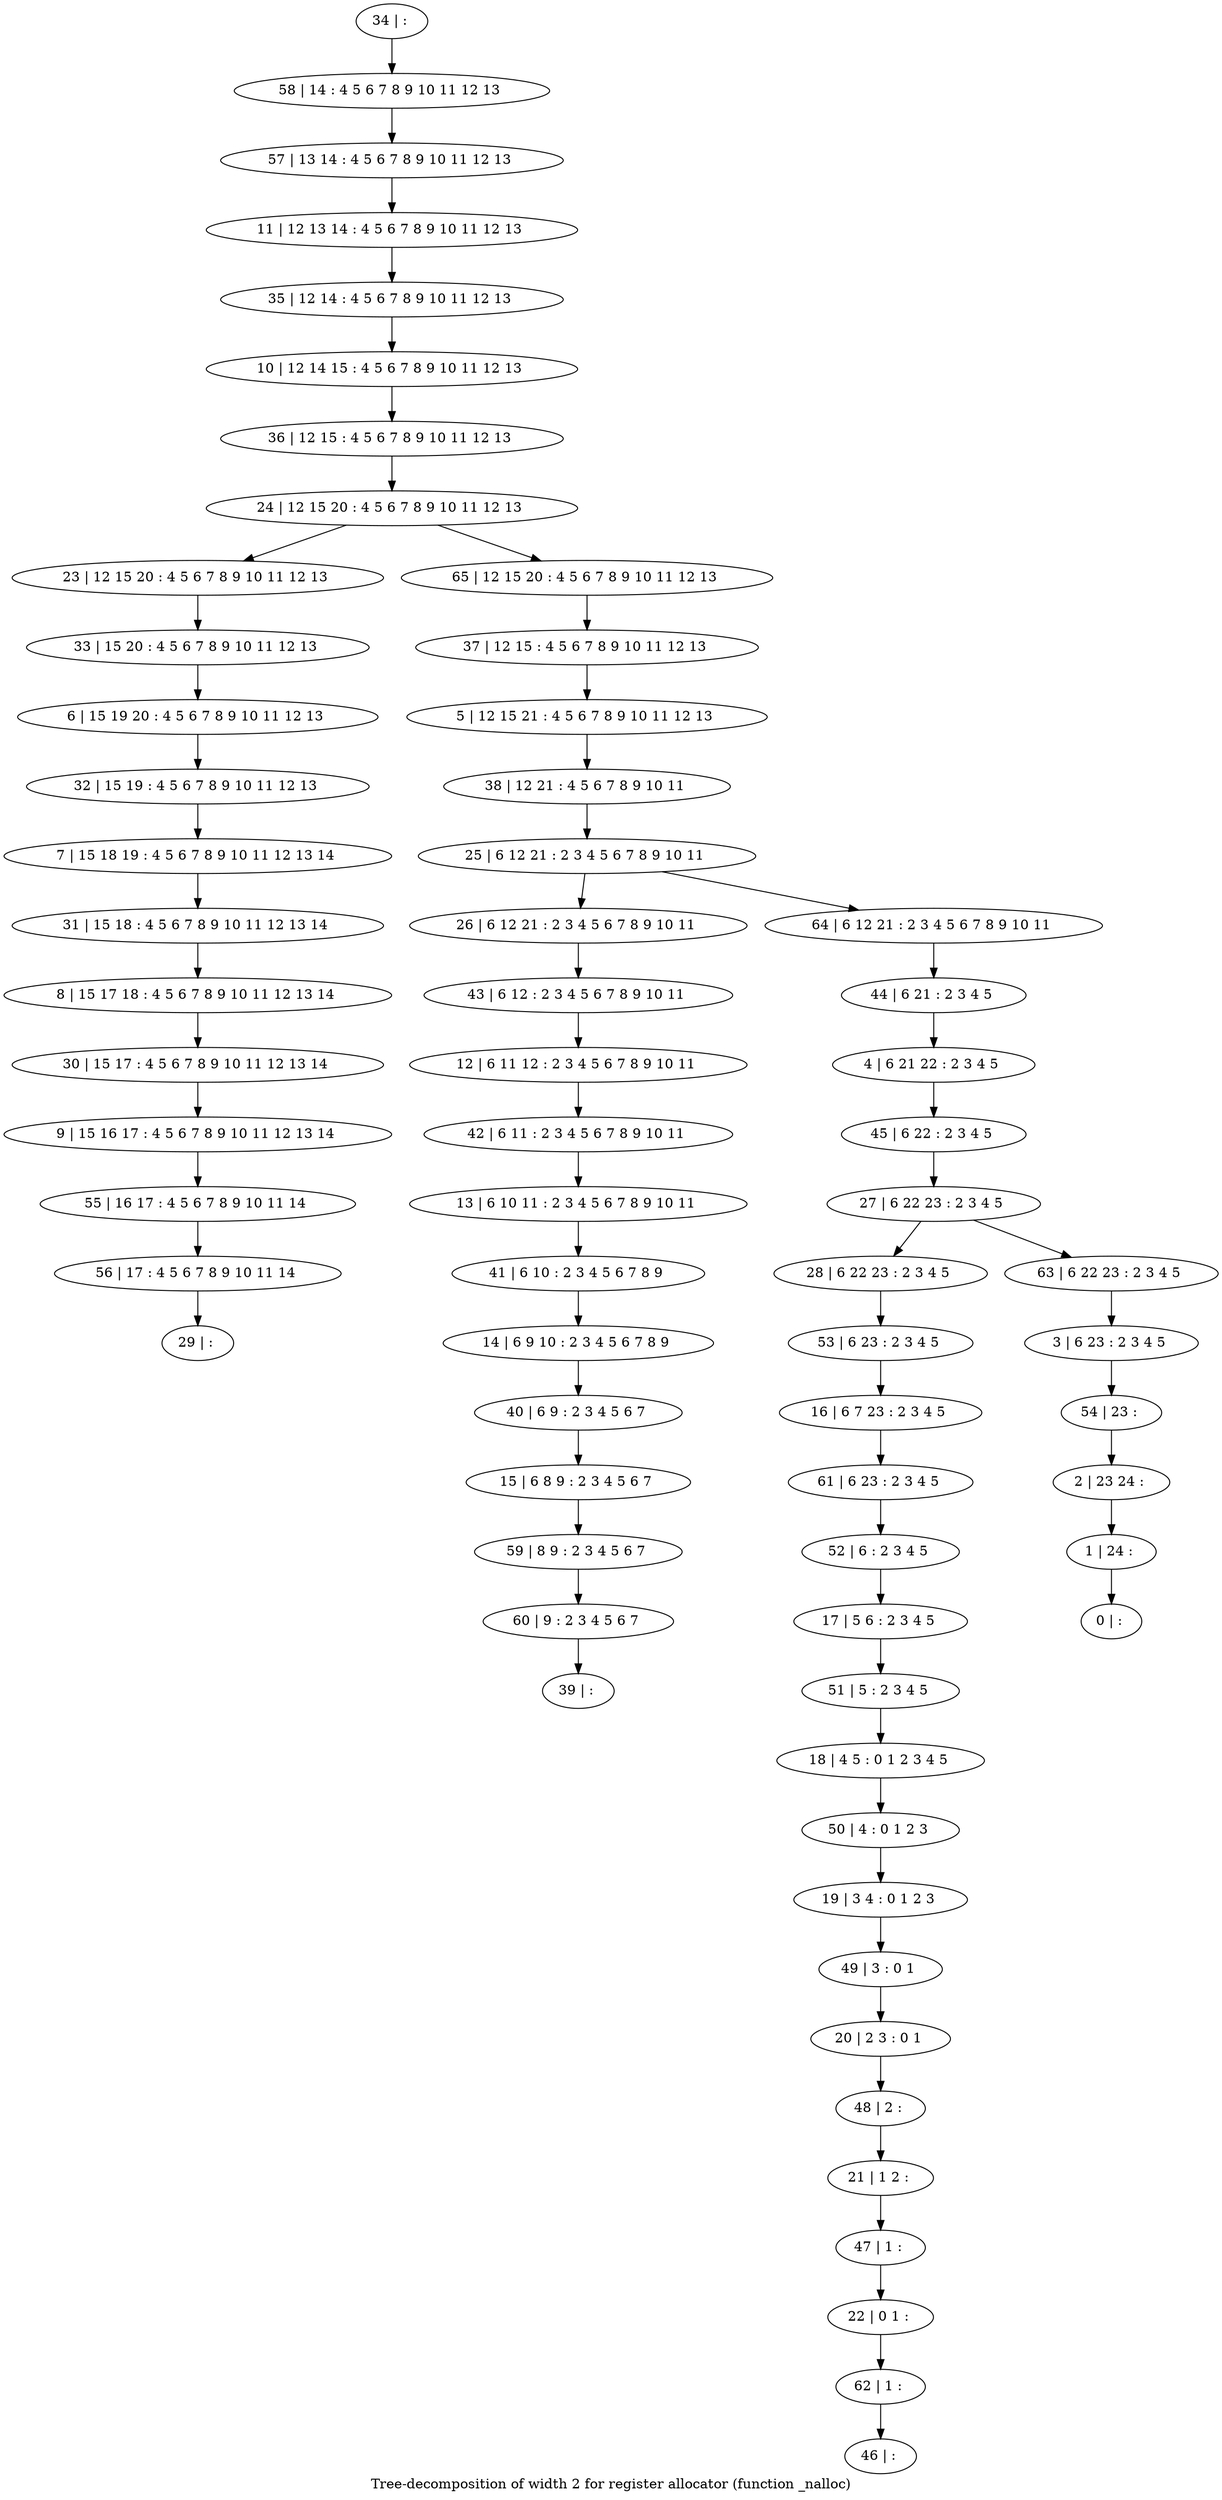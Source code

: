 digraph G {
graph [label="Tree-decomposition of width 2 for register allocator (function _nalloc)"]
0[label="0 | : "];
1[label="1 | 24 : "];
2[label="2 | 23 24 : "];
3[label="3 | 6 23 : 2 3 4 5 "];
4[label="4 | 6 21 22 : 2 3 4 5 "];
5[label="5 | 12 15 21 : 4 5 6 7 8 9 10 11 12 13 "];
6[label="6 | 15 19 20 : 4 5 6 7 8 9 10 11 12 13 "];
7[label="7 | 15 18 19 : 4 5 6 7 8 9 10 11 12 13 14 "];
8[label="8 | 15 17 18 : 4 5 6 7 8 9 10 11 12 13 14 "];
9[label="9 | 15 16 17 : 4 5 6 7 8 9 10 11 12 13 14 "];
10[label="10 | 12 14 15 : 4 5 6 7 8 9 10 11 12 13 "];
11[label="11 | 12 13 14 : 4 5 6 7 8 9 10 11 12 13 "];
12[label="12 | 6 11 12 : 2 3 4 5 6 7 8 9 10 11 "];
13[label="13 | 6 10 11 : 2 3 4 5 6 7 8 9 10 11 "];
14[label="14 | 6 9 10 : 2 3 4 5 6 7 8 9 "];
15[label="15 | 6 8 9 : 2 3 4 5 6 7 "];
16[label="16 | 6 7 23 : 2 3 4 5 "];
17[label="17 | 5 6 : 2 3 4 5 "];
18[label="18 | 4 5 : 0 1 2 3 4 5 "];
19[label="19 | 3 4 : 0 1 2 3 "];
20[label="20 | 2 3 : 0 1 "];
21[label="21 | 1 2 : "];
22[label="22 | 0 1 : "];
23[label="23 | 12 15 20 : 4 5 6 7 8 9 10 11 12 13 "];
24[label="24 | 12 15 20 : 4 5 6 7 8 9 10 11 12 13 "];
25[label="25 | 6 12 21 : 2 3 4 5 6 7 8 9 10 11 "];
26[label="26 | 6 12 21 : 2 3 4 5 6 7 8 9 10 11 "];
27[label="27 | 6 22 23 : 2 3 4 5 "];
28[label="28 | 6 22 23 : 2 3 4 5 "];
29[label="29 | : "];
30[label="30 | 15 17 : 4 5 6 7 8 9 10 11 12 13 14 "];
31[label="31 | 15 18 : 4 5 6 7 8 9 10 11 12 13 14 "];
32[label="32 | 15 19 : 4 5 6 7 8 9 10 11 12 13 "];
33[label="33 | 15 20 : 4 5 6 7 8 9 10 11 12 13 "];
34[label="34 | : "];
35[label="35 | 12 14 : 4 5 6 7 8 9 10 11 12 13 "];
36[label="36 | 12 15 : 4 5 6 7 8 9 10 11 12 13 "];
37[label="37 | 12 15 : 4 5 6 7 8 9 10 11 12 13 "];
38[label="38 | 12 21 : 4 5 6 7 8 9 10 11 "];
39[label="39 | : "];
40[label="40 | 6 9 : 2 3 4 5 6 7 "];
41[label="41 | 6 10 : 2 3 4 5 6 7 8 9 "];
42[label="42 | 6 11 : 2 3 4 5 6 7 8 9 10 11 "];
43[label="43 | 6 12 : 2 3 4 5 6 7 8 9 10 11 "];
44[label="44 | 6 21 : 2 3 4 5 "];
45[label="45 | 6 22 : 2 3 4 5 "];
46[label="46 | : "];
47[label="47 | 1 : "];
48[label="48 | 2 : "];
49[label="49 | 3 : 0 1 "];
50[label="50 | 4 : 0 1 2 3 "];
51[label="51 | 5 : 2 3 4 5 "];
52[label="52 | 6 : 2 3 4 5 "];
53[label="53 | 6 23 : 2 3 4 5 "];
54[label="54 | 23 : "];
55[label="55 | 16 17 : 4 5 6 7 8 9 10 11 14 "];
56[label="56 | 17 : 4 5 6 7 8 9 10 11 14 "];
57[label="57 | 13 14 : 4 5 6 7 8 9 10 11 12 13 "];
58[label="58 | 14 : 4 5 6 7 8 9 10 11 12 13 "];
59[label="59 | 8 9 : 2 3 4 5 6 7 "];
60[label="60 | 9 : 2 3 4 5 6 7 "];
61[label="61 | 6 23 : 2 3 4 5 "];
62[label="62 | 1 : "];
63[label="63 | 6 22 23 : 2 3 4 5 "];
64[label="64 | 6 12 21 : 2 3 4 5 6 7 8 9 10 11 "];
65[label="65 | 12 15 20 : 4 5 6 7 8 9 10 11 12 13 "];
30->9 ;
8->30 ;
31->8 ;
7->31 ;
32->7 ;
6->32 ;
33->6 ;
23->33 ;
40->15 ;
14->40 ;
41->14 ;
13->41 ;
42->13 ;
12->42 ;
43->12 ;
26->43 ;
47->22 ;
21->47 ;
48->21 ;
20->48 ;
49->20 ;
19->49 ;
50->19 ;
18->50 ;
51->18 ;
17->51 ;
52->17 ;
53->16 ;
28->53 ;
9->55 ;
56->29 ;
55->56 ;
15->59 ;
60->39 ;
59->60 ;
61->52 ;
16->61 ;
62->46 ;
22->62 ;
34->58 ;
58->57 ;
57->11 ;
11->35 ;
35->10 ;
10->36 ;
36->24 ;
37->5 ;
5->38 ;
38->25 ;
44->4 ;
4->45 ;
45->27 ;
3->54 ;
54->2 ;
2->1 ;
1->0 ;
63->3 ;
64->44 ;
65->37 ;
27->28 ;
27->63 ;
25->26 ;
25->64 ;
24->23 ;
24->65 ;
}
